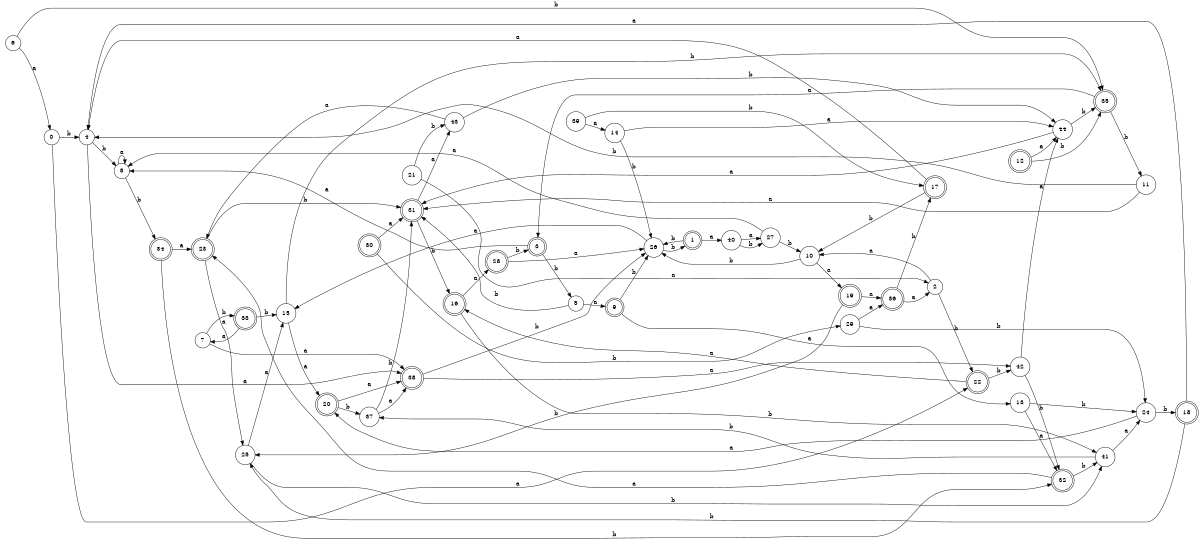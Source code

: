 digraph n36_4 {
__start0 [label="" shape="none"];

rankdir=LR;
size="8,5";

s0 [style="filled", color="black", fillcolor="white" shape="circle", label="0"];
s1 [style="rounded,filled", color="black", fillcolor="white" shape="doublecircle", label="1"];
s2 [style="filled", color="black", fillcolor="white" shape="circle", label="2"];
s3 [style="rounded,filled", color="black", fillcolor="white" shape="doublecircle", label="3"];
s4 [style="filled", color="black", fillcolor="white" shape="circle", label="4"];
s5 [style="filled", color="black", fillcolor="white" shape="circle", label="5"];
s6 [style="filled", color="black", fillcolor="white" shape="circle", label="6"];
s7 [style="filled", color="black", fillcolor="white" shape="circle", label="7"];
s8 [style="filled", color="black", fillcolor="white" shape="circle", label="8"];
s9 [style="rounded,filled", color="black", fillcolor="white" shape="doublecircle", label="9"];
s10 [style="filled", color="black", fillcolor="white" shape="circle", label="10"];
s11 [style="filled", color="black", fillcolor="white" shape="circle", label="11"];
s12 [style="rounded,filled", color="black", fillcolor="white" shape="doublecircle", label="12"];
s13 [style="filled", color="black", fillcolor="white" shape="circle", label="13"];
s14 [style="filled", color="black", fillcolor="white" shape="circle", label="14"];
s15 [style="filled", color="black", fillcolor="white" shape="circle", label="15"];
s16 [style="rounded,filled", color="black", fillcolor="white" shape="doublecircle", label="16"];
s17 [style="rounded,filled", color="black", fillcolor="white" shape="doublecircle", label="17"];
s18 [style="rounded,filled", color="black", fillcolor="white" shape="doublecircle", label="18"];
s19 [style="rounded,filled", color="black", fillcolor="white" shape="doublecircle", label="19"];
s20 [style="rounded,filled", color="black", fillcolor="white" shape="doublecircle", label="20"];
s21 [style="filled", color="black", fillcolor="white" shape="circle", label="21"];
s22 [style="rounded,filled", color="black", fillcolor="white" shape="doublecircle", label="22"];
s23 [style="rounded,filled", color="black", fillcolor="white" shape="doublecircle", label="23"];
s24 [style="filled", color="black", fillcolor="white" shape="circle", label="24"];
s25 [style="filled", color="black", fillcolor="white" shape="circle", label="25"];
s26 [style="filled", color="black", fillcolor="white" shape="circle", label="26"];
s27 [style="filled", color="black", fillcolor="white" shape="circle", label="27"];
s28 [style="rounded,filled", color="black", fillcolor="white" shape="doublecircle", label="28"];
s29 [style="filled", color="black", fillcolor="white" shape="circle", label="29"];
s30 [style="rounded,filled", color="black", fillcolor="white" shape="doublecircle", label="30"];
s31 [style="rounded,filled", color="black", fillcolor="white" shape="doublecircle", label="31"];
s32 [style="rounded,filled", color="black", fillcolor="white" shape="doublecircle", label="32"];
s33 [style="rounded,filled", color="black", fillcolor="white" shape="doublecircle", label="33"];
s34 [style="rounded,filled", color="black", fillcolor="white" shape="doublecircle", label="34"];
s35 [style="rounded,filled", color="black", fillcolor="white" shape="doublecircle", label="35"];
s36 [style="rounded,filled", color="black", fillcolor="white" shape="doublecircle", label="36"];
s37 [style="filled", color="black", fillcolor="white" shape="circle", label="37"];
s38 [style="rounded,filled", color="black", fillcolor="white" shape="doublecircle", label="38"];
s39 [style="filled", color="black", fillcolor="white" shape="circle", label="39"];
s40 [style="filled", color="black", fillcolor="white" shape="circle", label="40"];
s41 [style="filled", color="black", fillcolor="white" shape="circle", label="41"];
s42 [style="filled", color="black", fillcolor="white" shape="circle", label="42"];
s43 [style="filled", color="black", fillcolor="white" shape="circle", label="43"];
s44 [style="filled", color="black", fillcolor="white" shape="circle", label="44"];
s0 -> s22 [label="a"];
s0 -> s4 [label="b"];
s1 -> s40 [label="a"];
s1 -> s26 [label="b"];
s2 -> s10 [label="a"];
s2 -> s22 [label="b"];
s3 -> s8 [label="a"];
s3 -> s5 [label="b"];
s4 -> s38 [label="a"];
s4 -> s8 [label="b"];
s5 -> s9 [label="a"];
s5 -> s31 [label="b"];
s6 -> s0 [label="a"];
s6 -> s35 [label="b"];
s7 -> s38 [label="a"];
s7 -> s33 [label="b"];
s8 -> s8 [label="a"];
s8 -> s34 [label="b"];
s9 -> s13 [label="a"];
s9 -> s26 [label="b"];
s10 -> s19 [label="a"];
s10 -> s26 [label="b"];
s11 -> s31 [label="a"];
s11 -> s4 [label="b"];
s12 -> s44 [label="a"];
s12 -> s35 [label="b"];
s13 -> s32 [label="a"];
s13 -> s24 [label="b"];
s14 -> s44 [label="a"];
s14 -> s26 [label="b"];
s15 -> s20 [label="a"];
s15 -> s35 [label="b"];
s16 -> s28 [label="a"];
s16 -> s41 [label="b"];
s17 -> s4 [label="a"];
s17 -> s10 [label="b"];
s18 -> s4 [label="a"];
s18 -> s25 [label="b"];
s19 -> s36 [label="a"];
s19 -> s25 [label="b"];
s20 -> s38 [label="a"];
s20 -> s37 [label="b"];
s21 -> s2 [label="a"];
s21 -> s43 [label="b"];
s22 -> s16 [label="a"];
s22 -> s42 [label="b"];
s23 -> s25 [label="a"];
s23 -> s31 [label="b"];
s24 -> s20 [label="a"];
s24 -> s18 [label="b"];
s25 -> s15 [label="a"];
s25 -> s41 [label="b"];
s26 -> s15 [label="a"];
s26 -> s1 [label="b"];
s27 -> s8 [label="a"];
s27 -> s10 [label="b"];
s28 -> s26 [label="a"];
s28 -> s3 [label="b"];
s29 -> s36 [label="a"];
s29 -> s24 [label="b"];
s30 -> s31 [label="a"];
s30 -> s29 [label="b"];
s31 -> s43 [label="a"];
s31 -> s16 [label="b"];
s32 -> s23 [label="a"];
s32 -> s41 [label="b"];
s33 -> s7 [label="a"];
s33 -> s15 [label="b"];
s34 -> s23 [label="a"];
s34 -> s32 [label="b"];
s35 -> s3 [label="a"];
s35 -> s11 [label="b"];
s36 -> s2 [label="a"];
s36 -> s17 [label="b"];
s37 -> s38 [label="a"];
s37 -> s31 [label="b"];
s38 -> s42 [label="a"];
s38 -> s26 [label="b"];
s39 -> s14 [label="a"];
s39 -> s17 [label="b"];
s40 -> s27 [label="a"];
s40 -> s27 [label="b"];
s41 -> s24 [label="a"];
s41 -> s37 [label="b"];
s42 -> s44 [label="a"];
s42 -> s32 [label="b"];
s43 -> s23 [label="a"];
s43 -> s44 [label="b"];
s44 -> s31 [label="a"];
s44 -> s35 [label="b"];

}
